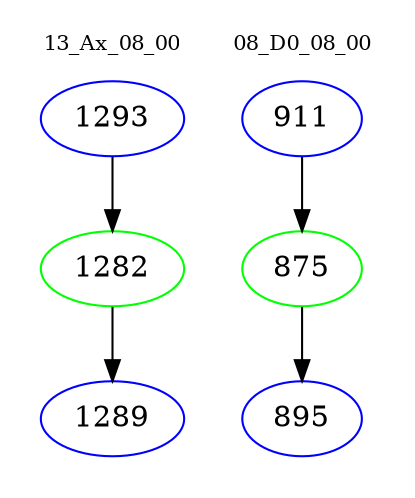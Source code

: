 digraph{
subgraph cluster_0 {
color = white
label = "13_Ax_08_00";
fontsize=10;
T0_1293 [label="1293", color="blue"]
T0_1293 -> T0_1282 [color="black"]
T0_1282 [label="1282", color="green"]
T0_1282 -> T0_1289 [color="black"]
T0_1289 [label="1289", color="blue"]
}
subgraph cluster_1 {
color = white
label = "08_D0_08_00";
fontsize=10;
T1_911 [label="911", color="blue"]
T1_911 -> T1_875 [color="black"]
T1_875 [label="875", color="green"]
T1_875 -> T1_895 [color="black"]
T1_895 [label="895", color="blue"]
}
}
